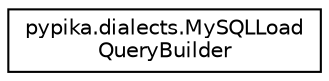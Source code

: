 digraph "Graphical Class Hierarchy"
{
 // LATEX_PDF_SIZE
  edge [fontname="Helvetica",fontsize="10",labelfontname="Helvetica",labelfontsize="10"];
  node [fontname="Helvetica",fontsize="10",shape=record];
  rankdir="LR";
  Node0 [label="pypika.dialects.MySQLLoad\lQueryBuilder",height=0.2,width=0.4,color="black", fillcolor="white", style="filled",URL="$classpypika_1_1dialects_1_1MySQLLoadQueryBuilder.html",tooltip=" "];
}
